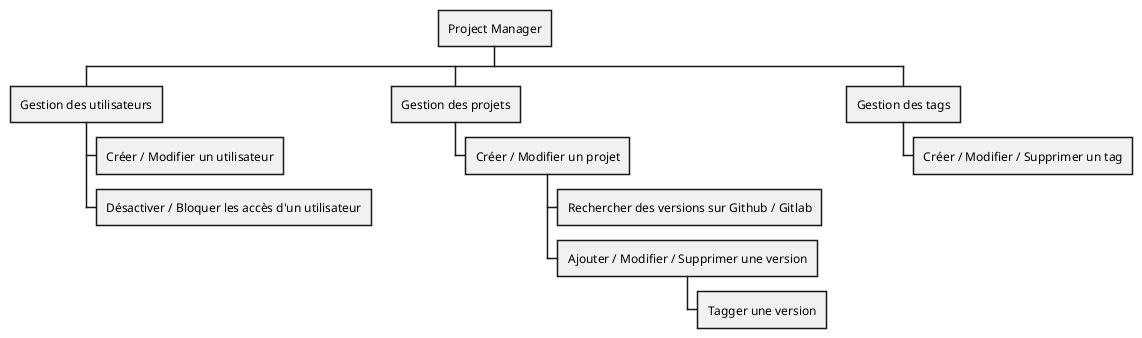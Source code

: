 @startwbs
'https://plantuml.com/wbs-diagram

* Project Manager
** Gestion des utilisateurs
*** Créer / Modifier un utilisateur
*** Désactiver / Bloquer les accès d'un utilisateur
** Gestion des projets
*** Créer / Modifier un projet
**** Rechercher des versions sur Github / Gitlab
**** Ajouter / Modifier / Supprimer une version
***** Tagger une version
** Gestion des tags
*** Créer / Modifier / Supprimer un tag
@endwbs
